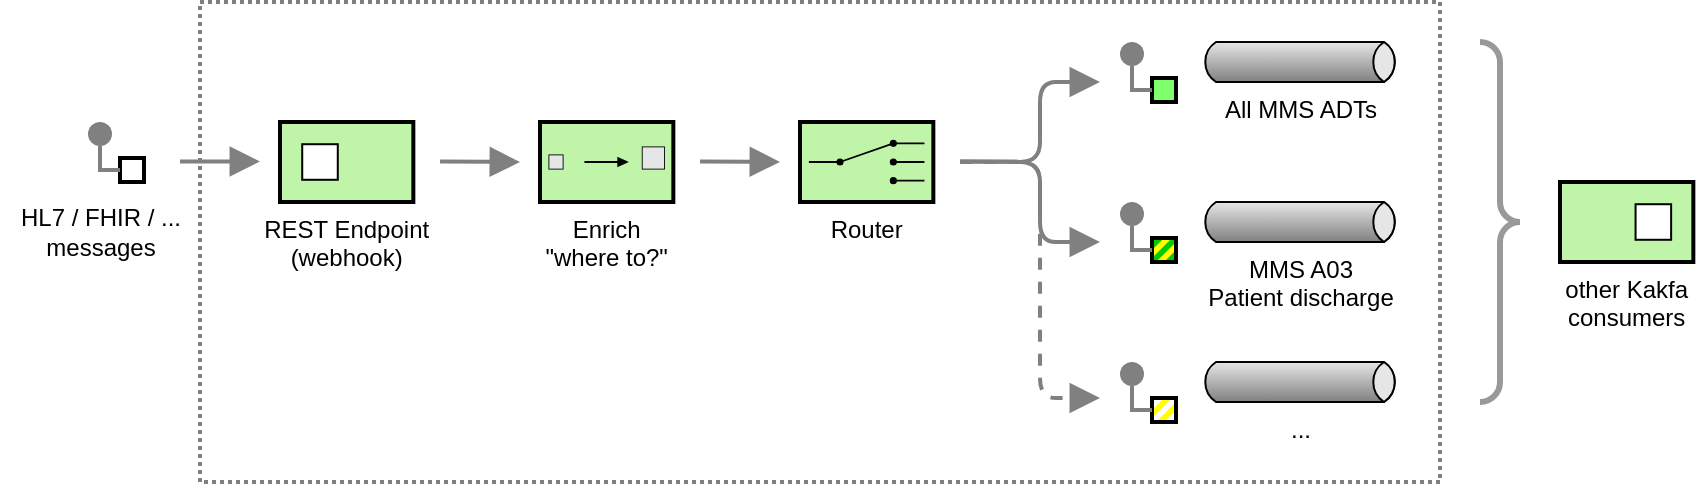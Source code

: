 <mxfile version="16.6.4" type="device"><diagram id="s9xBpA70PCOdGZNn_4f9" name="Page-1"><mxGraphModel dx="1186" dy="796" grid="1" gridSize="10" guides="1" tooltips="1" connect="1" arrows="1" fold="1" page="1" pageScale="1" pageWidth="1169" pageHeight="827" math="0" shadow="0"><root><mxCell id="0"/><mxCell id="1" parent="0"/><mxCell id="wXp3Q_95ZpjyRwsuJQ0v-12" value="" style="edgeStyle=none;html=1;strokeColor=#808080;endArrow=block;endSize=10;dashed=0;verticalAlign=bottom;strokeWidth=2;" parent="1" edge="1"><mxGeometry width="160" relative="1" as="geometry"><mxPoint x="130" y="139.75" as="sourcePoint"/><mxPoint x="170" y="139.75" as="targetPoint"/></mxGeometry></mxCell><mxCell id="wXp3Q_95ZpjyRwsuJQ0v-15" value="" style="edgeStyle=none;html=1;strokeColor=#808080;endArrow=block;endSize=10;dashed=0;verticalAlign=bottom;strokeWidth=2;" parent="1" edge="1"><mxGeometry width="160" relative="1" as="geometry"><mxPoint x="260" y="139.75" as="sourcePoint"/><mxPoint x="300" y="140" as="targetPoint"/></mxGeometry></mxCell><mxCell id="xMNnLG6g4SfzRjHXlAkO-1" value="" style="group" parent="1" vertex="1" connectable="0"><mxGeometry x="180" y="120" width="66.67" height="40" as="geometry"/></mxCell><mxCell id="wXp3Q_95ZpjyRwsuJQ0v-1" value="REST Endpoint&#10;(webhook)" style="strokeWidth=2;dashed=0;align=center;fontSize=12;shape=rect;verticalLabelPosition=bottom;verticalAlign=top;fillColor=#c0f5a9;container=0;" parent="xMNnLG6g4SfzRjHXlAkO-1" vertex="1"><mxGeometry width="66.67" height="40" as="geometry"/></mxCell><mxCell id="wXp3Q_95ZpjyRwsuJQ0v-2" value="" style="strokeWidth=1;dashed=0;align=center;fontSize=8;shape=rect" parent="xMNnLG6g4SfzRjHXlAkO-1" vertex="1"><mxGeometry x="11.112" y="11.111" width="17.779" height="17.778" as="geometry"/></mxCell><mxCell id="xMNnLG6g4SfzRjHXlAkO-2" value="" style="group" parent="1" vertex="1" connectable="0"><mxGeometry x="440" y="80" width="446.67" height="190" as="geometry"/></mxCell><mxCell id="wXp3Q_95ZpjyRwsuJQ0v-29" value="" style="edgeStyle=none;html=1;strokeColor=#808080;endArrow=block;endSize=10;dashed=1;verticalAlign=bottom;strokeWidth=2;" parent="xMNnLG6g4SfzRjHXlAkO-2" edge="1"><mxGeometry width="160" relative="1" as="geometry"><mxPoint x="80" y="60" as="sourcePoint"/><mxPoint x="150" y="178" as="targetPoint"/><Array as="points"><mxPoint x="120" y="60"/><mxPoint x="120" y="178"/></Array></mxGeometry></mxCell><mxCell id="wXp3Q_95ZpjyRwsuJQ0v-13" value="All MMS ADTs" style="strokeWidth=1;outlineConnect=0;dashed=0;align=center;html=1;fontSize=12;shape=mxgraph.eip.messageChannel;verticalLabelPosition=bottom;labelBackgroundColor=#ffffff;verticalAlign=top;fillColor=none;" parent="xMNnLG6g4SfzRjHXlAkO-2" vertex="1"><mxGeometry x="200" width="100" height="20" as="geometry"/></mxCell><mxCell id="wXp3Q_95ZpjyRwsuJQ0v-14" value="Router" style="strokeWidth=2;outlineConnect=0;dashed=0;align=center;fontSize=12;shape=mxgraph.eip.content_based_router;verticalLabelPosition=bottom;verticalAlign=top;fillColor=#c0f5a9;" parent="xMNnLG6g4SfzRjHXlAkO-2" vertex="1"><mxGeometry y="40" width="66.67" height="40" as="geometry"/></mxCell><mxCell id="wXp3Q_95ZpjyRwsuJQ0v-16" value="" style="edgeStyle=none;html=1;strokeColor=#808080;endArrow=block;endSize=10;dashed=0;verticalAlign=bottom;strokeWidth=2;" parent="xMNnLG6g4SfzRjHXlAkO-2" edge="1"><mxGeometry width="160" relative="1" as="geometry"><mxPoint x="80" y="59.75" as="sourcePoint"/><mxPoint x="150" y="20" as="targetPoint"/><Array as="points"><mxPoint x="120" y="60"/><mxPoint x="120" y="20"/></Array></mxGeometry></mxCell><mxCell id="wXp3Q_95ZpjyRwsuJQ0v-18" value="" style="strokeWidth=2;dashed=0;align=center;fontSize=8;shape=ellipse;fillColor=#808080;strokeColor=none;" parent="xMNnLG6g4SfzRjHXlAkO-2" vertex="1"><mxGeometry x="160" width="12" height="12" as="geometry"/></mxCell><mxCell id="wXp3Q_95ZpjyRwsuJQ0v-19" value="" style="strokeWidth=2;dashed=0;align=center;fontSize=8;shape=rect;fillColor=#80FF6C;fontStyle=1;" parent="xMNnLG6g4SfzRjHXlAkO-2" vertex="1"><mxGeometry x="176" y="18" width="12" height="12" as="geometry"/></mxCell><mxCell id="wXp3Q_95ZpjyRwsuJQ0v-17" value="" style="edgeStyle=orthogonalEdgeStyle;rounded=0;exitX=0;exitY=0.5;endArrow=none;dashed=0;html=1;strokeColor=#808080;strokeWidth=2;fontSize=12;" parent="xMNnLG6g4SfzRjHXlAkO-2" source="wXp3Q_95ZpjyRwsuJQ0v-19" target="wXp3Q_95ZpjyRwsuJQ0v-18" edge="1"><mxGeometry relative="1" as="geometry"/></mxCell><mxCell id="wXp3Q_95ZpjyRwsuJQ0v-21" value="" style="strokeWidth=2;dashed=0;align=center;fontSize=8;shape=ellipse;fillColor=#808080;strokeColor=none;" parent="xMNnLG6g4SfzRjHXlAkO-2" vertex="1"><mxGeometry x="160" y="80" width="12" height="12" as="geometry"/></mxCell><mxCell id="wXp3Q_95ZpjyRwsuJQ0v-22" value="" style="strokeWidth=2;outlineConnect=0;dashed=0;align=center;fontSize=8;shape=mxgraph.eip.message_2;fillColor=#00cc00;fontStyle=1;" parent="xMNnLG6g4SfzRjHXlAkO-2" vertex="1"><mxGeometry x="176" y="98" width="12" height="12" as="geometry"/></mxCell><mxCell id="wXp3Q_95ZpjyRwsuJQ0v-20" value="" style="edgeStyle=orthogonalEdgeStyle;rounded=0;exitX=0;exitY=0.5;endArrow=none;dashed=0;html=1;strokeColor=#808080;strokeWidth=2;fontSize=12;" parent="xMNnLG6g4SfzRjHXlAkO-2" source="wXp3Q_95ZpjyRwsuJQ0v-22" target="wXp3Q_95ZpjyRwsuJQ0v-21" edge="1"><mxGeometry relative="1" as="geometry"/></mxCell><mxCell id="wXp3Q_95ZpjyRwsuJQ0v-23" value="" style="edgeStyle=none;html=1;strokeColor=#808080;endArrow=block;endSize=10;dashed=0;verticalAlign=bottom;strokeWidth=2;" parent="xMNnLG6g4SfzRjHXlAkO-2" edge="1"><mxGeometry width="160" relative="1" as="geometry"><mxPoint x="80" y="59.75" as="sourcePoint"/><mxPoint x="150" y="100" as="targetPoint"/><Array as="points"><mxPoint x="120" y="60"/><mxPoint x="120" y="100"/></Array></mxGeometry></mxCell><mxCell id="wXp3Q_95ZpjyRwsuJQ0v-24" value="MMS A03&lt;br&gt;Patient discharge" style="strokeWidth=1;outlineConnect=0;dashed=0;align=center;html=1;fontSize=12;shape=mxgraph.eip.messageChannel;verticalLabelPosition=bottom;labelBackgroundColor=#ffffff;verticalAlign=top;fillColor=none;" parent="xMNnLG6g4SfzRjHXlAkO-2" vertex="1"><mxGeometry x="200" y="80" width="100" height="20" as="geometry"/></mxCell><mxCell id="wXp3Q_95ZpjyRwsuJQ0v-26" value="" style="strokeWidth=2;dashed=0;align=center;fontSize=8;shape=ellipse;fillColor=#808080;strokeColor=none;" parent="xMNnLG6g4SfzRjHXlAkO-2" vertex="1"><mxGeometry x="160" y="160" width="12" height="12" as="geometry"/></mxCell><mxCell id="wXp3Q_95ZpjyRwsuJQ0v-27" value="" style="strokeWidth=2;outlineConnect=0;dashed=0;align=center;fontSize=8;shape=mxgraph.eip.message_2;fontStyle=1;fillColor=none;" parent="xMNnLG6g4SfzRjHXlAkO-2" vertex="1"><mxGeometry x="176" y="178" width="12" height="12" as="geometry"/></mxCell><mxCell id="wXp3Q_95ZpjyRwsuJQ0v-25" value="" style="edgeStyle=orthogonalEdgeStyle;rounded=0;exitX=0;exitY=0.5;endArrow=none;dashed=0;html=1;strokeColor=#808080;strokeWidth=2;fontSize=12;" parent="xMNnLG6g4SfzRjHXlAkO-2" source="wXp3Q_95ZpjyRwsuJQ0v-27" target="wXp3Q_95ZpjyRwsuJQ0v-26" edge="1"><mxGeometry relative="1" as="geometry"/></mxCell><mxCell id="wXp3Q_95ZpjyRwsuJQ0v-28" value="..." style="strokeWidth=1;outlineConnect=0;dashed=0;align=center;html=1;fontSize=12;shape=mxgraph.eip.messageChannel;verticalLabelPosition=bottom;labelBackgroundColor=#ffffff;verticalAlign=top;fillColor=none;" parent="xMNnLG6g4SfzRjHXlAkO-2" vertex="1"><mxGeometry x="200" y="160" width="100" height="20" as="geometry"/></mxCell><mxCell id="wXp3Q_95ZpjyRwsuJQ0v-30" value="other Kakfa&#10;consumers" style="strokeWidth=2;dashed=0;align=center;fontSize=12;shape=rect;verticalLabelPosition=bottom;verticalAlign=top;fillColor=#c0f5a9;" parent="xMNnLG6g4SfzRjHXlAkO-2" vertex="1"><mxGeometry x="380" y="70" width="66.67" height="40" as="geometry"/></mxCell><mxCell id="wXp3Q_95ZpjyRwsuJQ0v-31" value="" style="strokeWidth=1;dashed=0;align=center;fontSize=8;shape=rect;" parent="wXp3Q_95ZpjyRwsuJQ0v-30" vertex="1"><mxGeometry x="37.78" y="11.111" width="17.779" height="17.778" as="geometry"/></mxCell><mxCell id="wXp3Q_95ZpjyRwsuJQ0v-33" value="" style="labelPosition=right;align=left;strokeWidth=3;shape=mxgraph.mockup.markup.curlyBrace;html=1;shadow=0;dashed=0;strokeColor=#999999;direction=north;dashPattern=1 1;fillColor=none;fontSize=12;rotation=-180;" parent="xMNnLG6g4SfzRjHXlAkO-2" vertex="1"><mxGeometry x="340" width="20" height="180" as="geometry"/></mxCell><mxCell id="xMNnLG6g4SfzRjHXlAkO-3" value="Enrich&#10;&quot;where to?&quot;" style="strokeWidth=2;outlineConnect=0;dashed=0;align=center;fontSize=12;fillColor=#c0f5a9;verticalLabelPosition=bottom;verticalAlign=top;shape=mxgraph.eip.content_enricher;" parent="1" vertex="1"><mxGeometry x="310" y="120" width="66.67" height="40" as="geometry"/></mxCell><mxCell id="xMNnLG6g4SfzRjHXlAkO-4" value="" style="edgeStyle=none;html=1;strokeColor=#808080;endArrow=block;endSize=10;dashed=0;verticalAlign=bottom;strokeWidth=2;" parent="1" edge="1"><mxGeometry width="160" relative="1" as="geometry"><mxPoint x="390" y="139.75" as="sourcePoint"/><mxPoint x="430" y="140" as="targetPoint"/></mxGeometry></mxCell><mxCell id="xMNnLG6g4SfzRjHXlAkO-5" value="" style="group" parent="1" vertex="1" connectable="0"><mxGeometry x="40" y="120" width="100" height="70" as="geometry"/></mxCell><mxCell id="wXp3Q_95ZpjyRwsuJQ0v-10" value="" style="strokeWidth=2;dashed=0;align=center;fontSize=8;shape=ellipse;fillColor=#808080;strokeColor=none;" parent="xMNnLG6g4SfzRjHXlAkO-5" vertex="1"><mxGeometry x="44" width="12" height="12" as="geometry"/></mxCell><mxCell id="wXp3Q_95ZpjyRwsuJQ0v-11" value="" style="strokeWidth=2;dashed=0;align=center;fontSize=8;shape=rect;fontStyle=1;fillColor=none;" parent="xMNnLG6g4SfzRjHXlAkO-5" vertex="1"><mxGeometry x="60" y="18" width="12" height="12" as="geometry"/></mxCell><mxCell id="wXp3Q_95ZpjyRwsuJQ0v-9" value="" style="edgeStyle=orthogonalEdgeStyle;rounded=0;exitX=0;exitY=0.5;endArrow=none;dashed=0;html=1;strokeColor=#808080;strokeWidth=2;" parent="xMNnLG6g4SfzRjHXlAkO-5" source="wXp3Q_95ZpjyRwsuJQ0v-11" target="wXp3Q_95ZpjyRwsuJQ0v-10" edge="1"><mxGeometry relative="1" as="geometry"/></mxCell><mxCell id="wXp3Q_95ZpjyRwsuJQ0v-36" value="HL7 / FHIR / ...&lt;br&gt;messages" style="text;html=1;resizable=0;autosize=1;align=center;verticalAlign=middle;points=[];fillColor=none;strokeColor=none;rounded=0;dashed=1;dashPattern=1 1;fontSize=12;" parent="xMNnLG6g4SfzRjHXlAkO-5" vertex="1"><mxGeometry y="40" width="100" height="30" as="geometry"/></mxCell><mxCell id="JNndvYVTQ5Xa-rBF8HCa-2" value="" style="rounded=0;whiteSpace=wrap;html=1;fillColor=none;strokeWidth=2;dashed=1;strokeColor=#808080;dashPattern=1 1;" vertex="1" parent="1"><mxGeometry x="140" y="60" width="620" height="240" as="geometry"/></mxCell></root></mxGraphModel></diagram></mxfile>